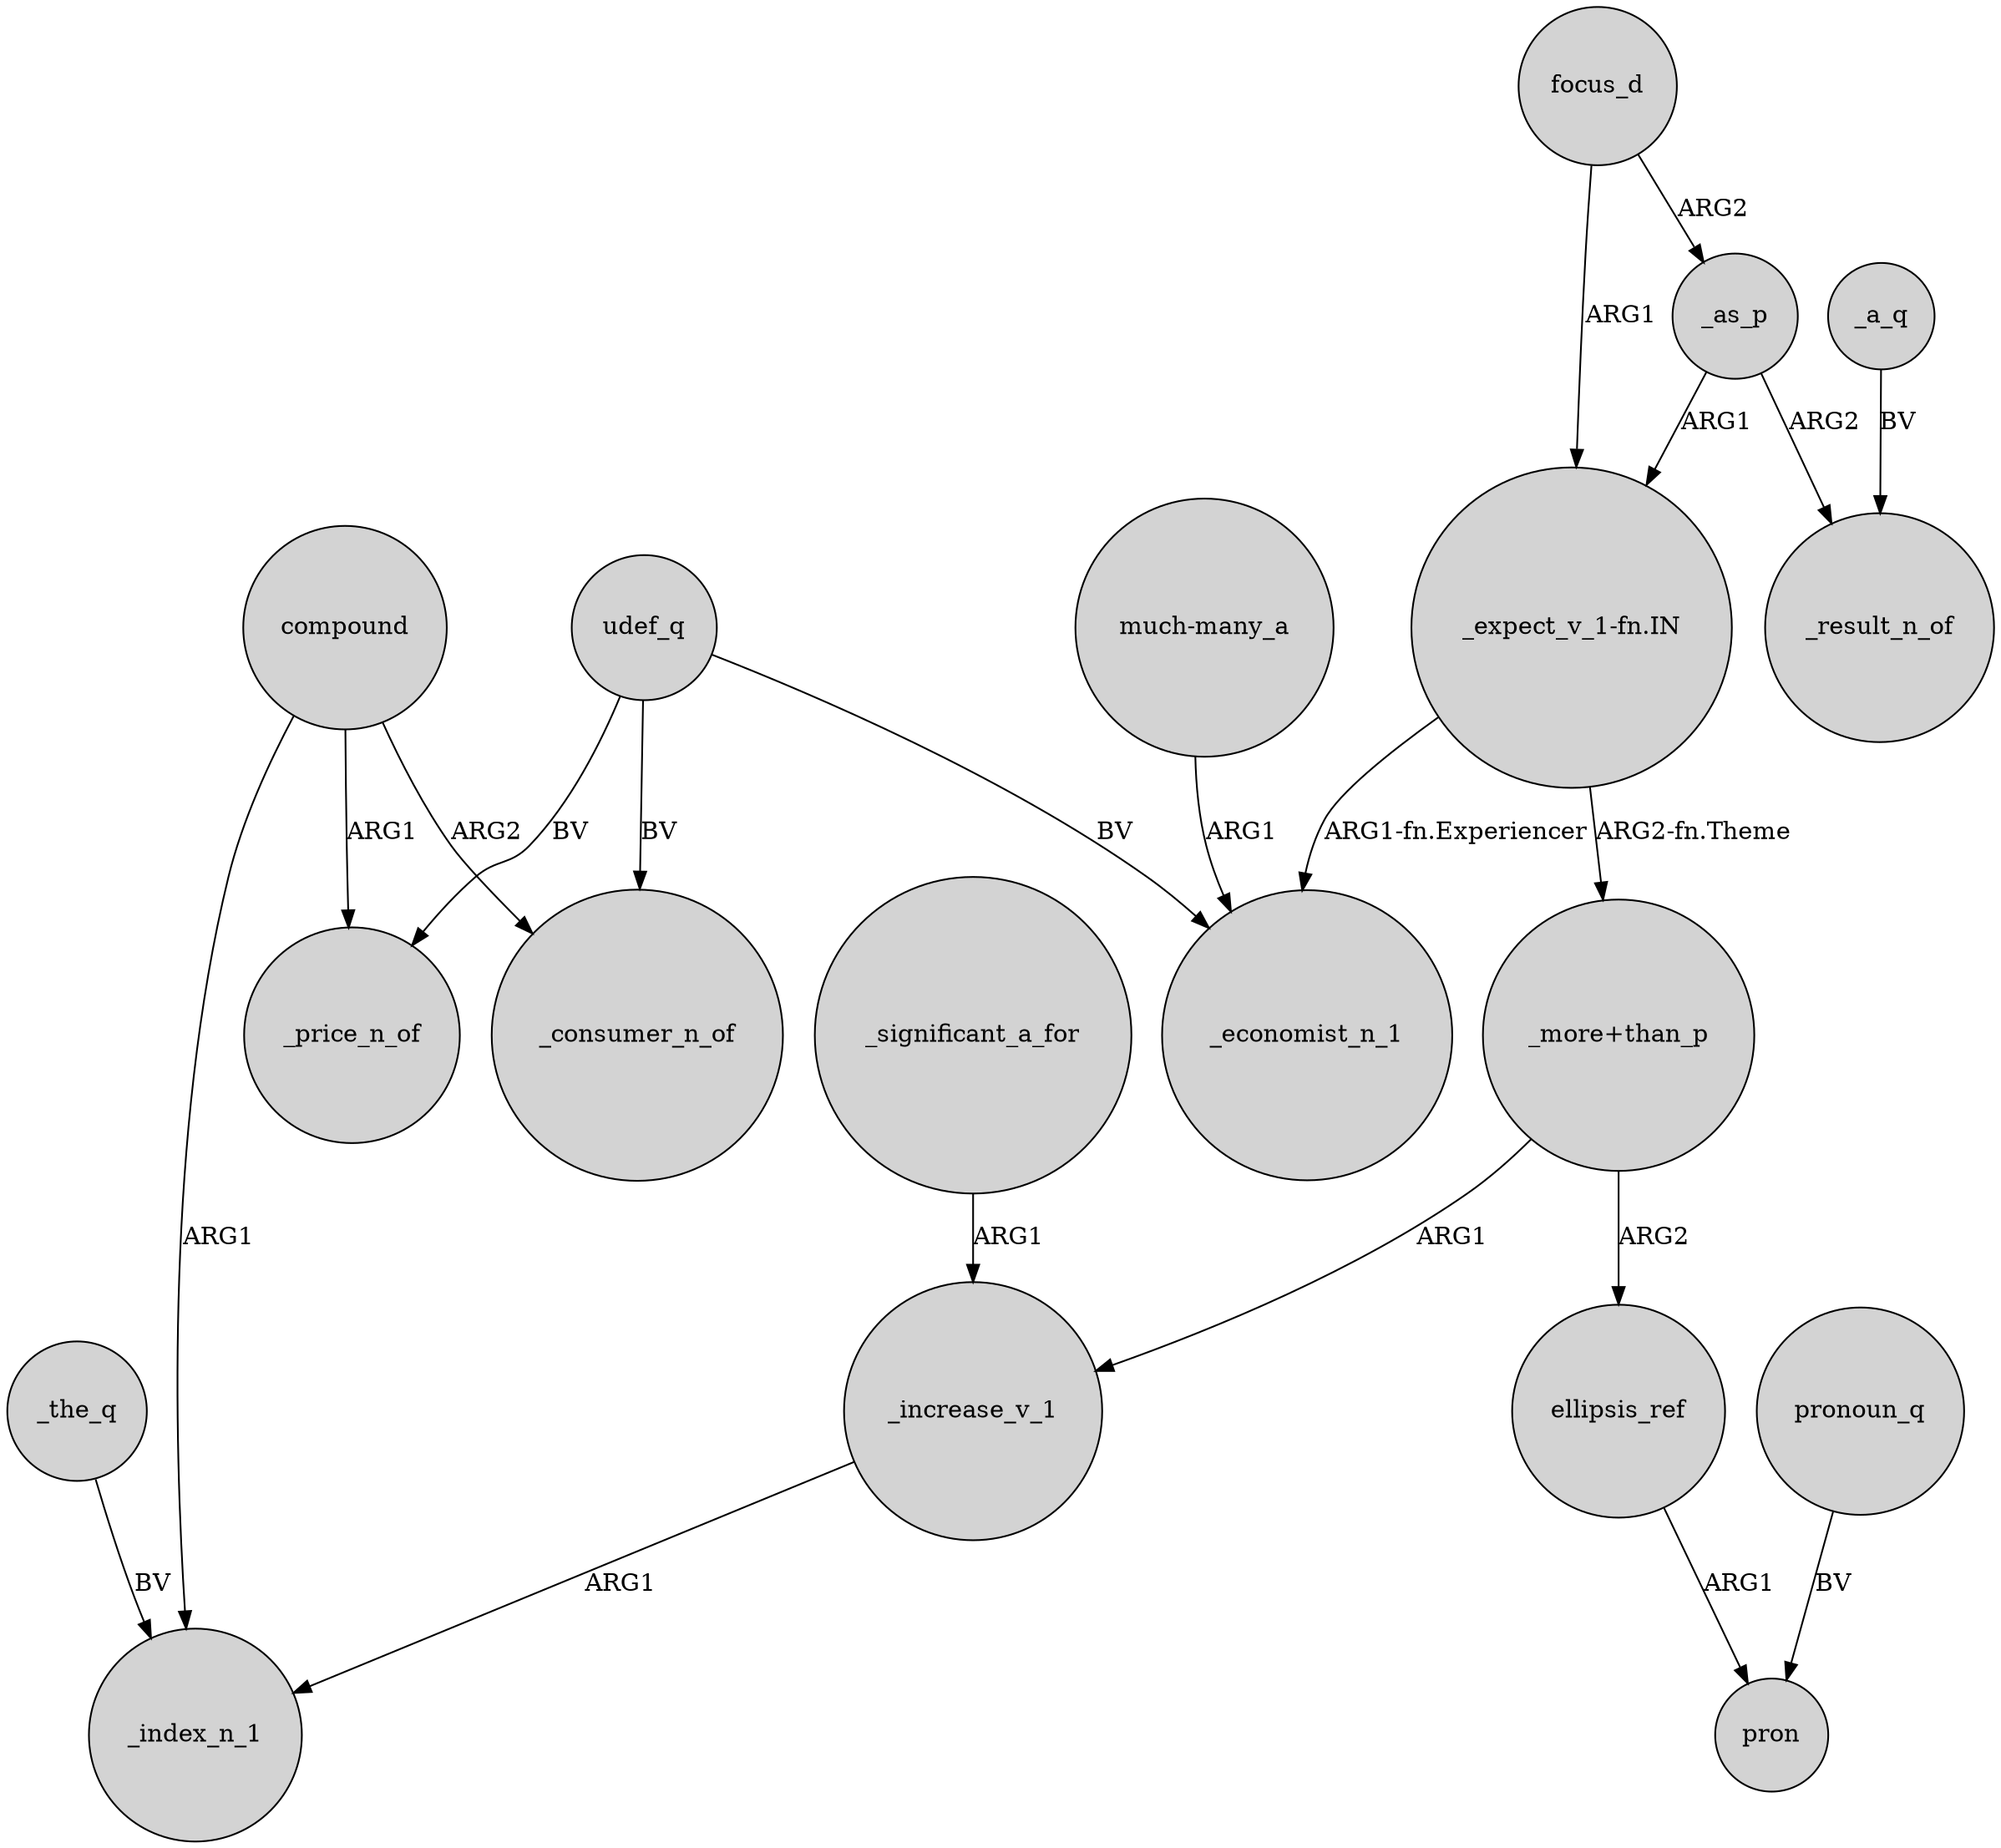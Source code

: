 digraph {
	node [shape=circle style=filled]
	"_more+than_p" -> ellipsis_ref [label=ARG2]
	udef_q -> _price_n_of [label=BV]
	"_more+than_p" -> _increase_v_1 [label=ARG1]
	focus_d -> _as_p [label=ARG2]
	_significant_a_for -> _increase_v_1 [label=ARG1]
	ellipsis_ref -> pron [label=ARG1]
	_a_q -> _result_n_of [label=BV]
	udef_q -> _economist_n_1 [label=BV]
	"much-many_a" -> _economist_n_1 [label=ARG1]
	"_expect_v_1-fn.IN" -> "_more+than_p" [label="ARG2-fn.Theme"]
	focus_d -> "_expect_v_1-fn.IN" [label=ARG1]
	pronoun_q -> pron [label=BV]
	_as_p -> _result_n_of [label=ARG2]
	_increase_v_1 -> _index_n_1 [label=ARG1]
	udef_q -> _consumer_n_of [label=BV]
	_the_q -> _index_n_1 [label=BV]
	compound -> _consumer_n_of [label=ARG2]
	_as_p -> "_expect_v_1-fn.IN" [label=ARG1]
	compound -> _price_n_of [label=ARG1]
	"_expect_v_1-fn.IN" -> _economist_n_1 [label="ARG1-fn.Experiencer"]
	compound -> _index_n_1 [label=ARG1]
}
